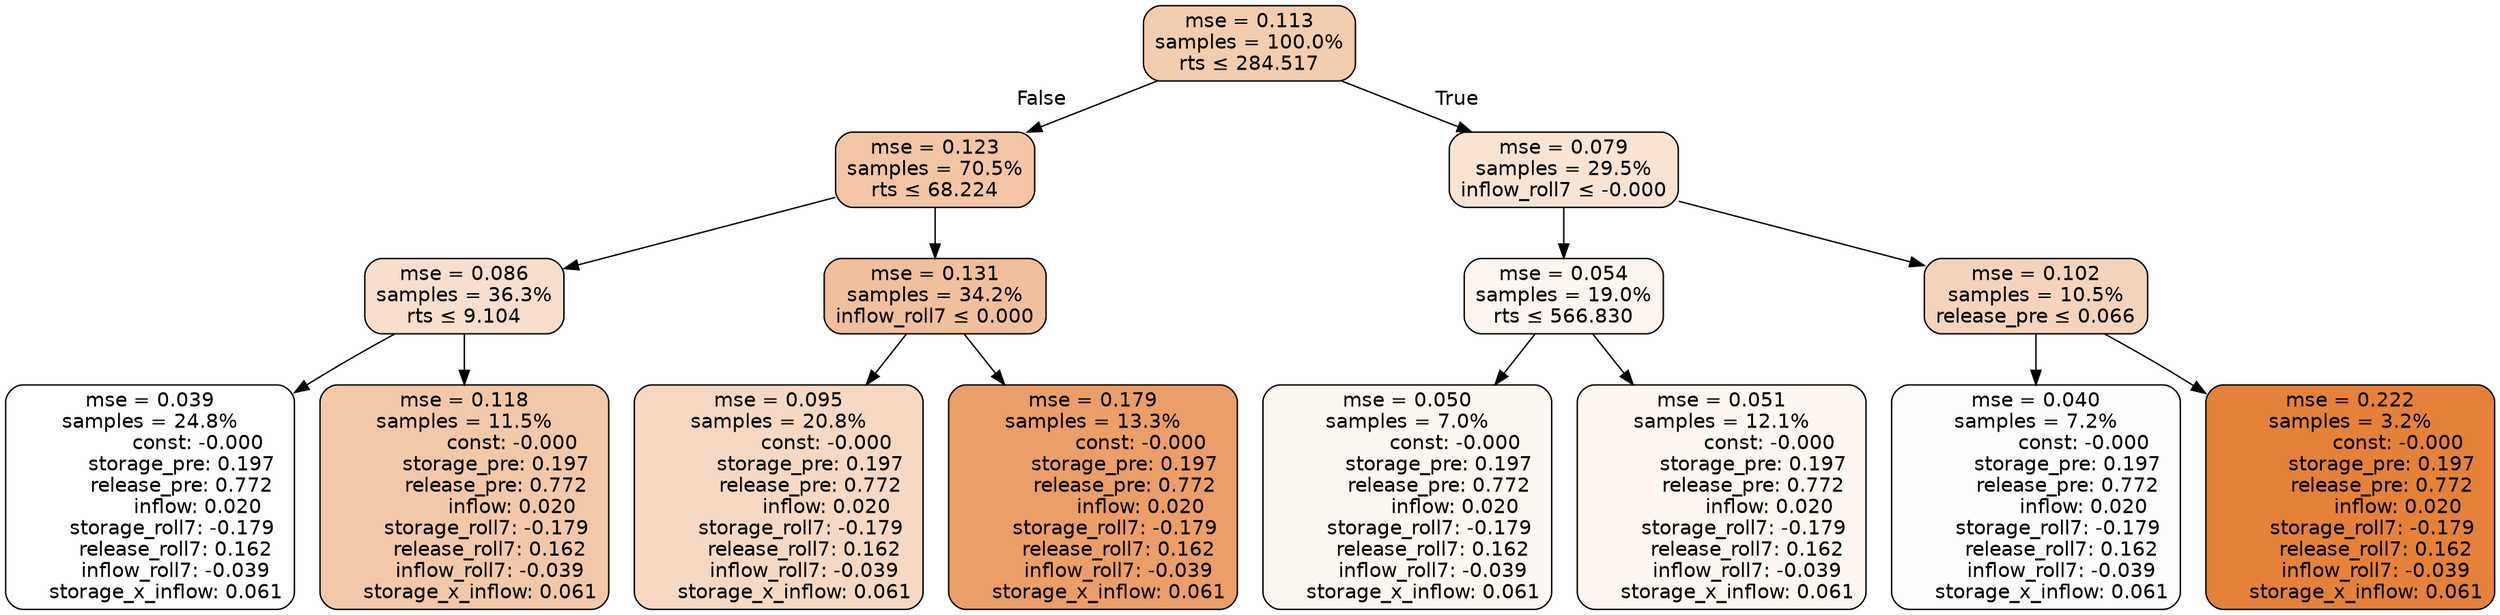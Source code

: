 digraph tree {
node [shape=rectangle, style="filled, rounded", color="black", fontname=helvetica] ;
edge [fontname=helvetica] ;
	"0" [label="mse = 0.113
samples = 100.0%
rts &le; 284.517", fillcolor="#f4ccae"]
	"1" [label="mse = 0.123
samples = 70.5%
rts &le; 68.224", fillcolor="#f3c5a4"]
	"2" [label="mse = 0.086
samples = 36.3%
rts &le; 9.104", fillcolor="#f8decc"]
	"3" [label="mse = 0.039
samples = 24.8%
               const: -0.000
          storage_pre: 0.197
          release_pre: 0.772
               inflow: 0.020
       storage_roll7: -0.179
        release_roll7: 0.162
        inflow_roll7: -0.039
     storage_x_inflow: 0.061", fillcolor="#ffffff"]
	"4" [label="mse = 0.118
samples = 11.5%
               const: -0.000
          storage_pre: 0.197
          release_pre: 0.772
               inflow: 0.020
       storage_roll7: -0.179
        release_roll7: 0.162
        inflow_roll7: -0.039
     storage_x_inflow: 0.061", fillcolor="#f3c8a9"]
	"5" [label="mse = 0.131
samples = 34.2%
inflow_roll7 &le; 0.000", fillcolor="#f1bf9b"]
	"6" [label="mse = 0.095
samples = 20.8%
               const: -0.000
          storage_pre: 0.197
          release_pre: 0.772
               inflow: 0.020
       storage_roll7: -0.179
        release_roll7: 0.162
        inflow_roll7: -0.039
     storage_x_inflow: 0.061", fillcolor="#f7d8c2"]
	"7" [label="mse = 0.179
samples = 13.3%
               const: -0.000
          storage_pre: 0.197
          release_pre: 0.772
               inflow: 0.020
       storage_roll7: -0.179
        release_roll7: 0.162
        inflow_roll7: -0.039
     storage_x_inflow: 0.061", fillcolor="#eb9e67"]
	"8" [label="mse = 0.079
samples = 29.5%
inflow_roll7 &le; -0.000", fillcolor="#f9e3d3"]
	"9" [label="mse = 0.054
samples = 19.0%
rts &le; 566.830", fillcolor="#fcf4ee"]
	"10" [label="mse = 0.050
samples = 7.0%
               const: -0.000
          storage_pre: 0.197
          release_pre: 0.772
               inflow: 0.020
       storage_roll7: -0.179
        release_roll7: 0.162
        inflow_roll7: -0.039
     storage_x_inflow: 0.061", fillcolor="#fdf7f2"]
	"11" [label="mse = 0.051
samples = 12.1%
               const: -0.000
          storage_pre: 0.197
          release_pre: 0.772
               inflow: 0.020
       storage_roll7: -0.179
        release_roll7: 0.162
        inflow_roll7: -0.039
     storage_x_inflow: 0.061", fillcolor="#fdf6f1"]
	"12" [label="mse = 0.102
samples = 10.5%
release_pre &le; 0.066", fillcolor="#f6d3bb"]
	"13" [label="mse = 0.040
samples = 7.2%
               const: -0.000
          storage_pre: 0.197
          release_pre: 0.772
               inflow: 0.020
       storage_roll7: -0.179
        release_roll7: 0.162
        inflow_roll7: -0.039
     storage_x_inflow: 0.061", fillcolor="#fefdfd"]
	"14" [label="mse = 0.222
samples = 3.2%
               const: -0.000
          storage_pre: 0.197
          release_pre: 0.772
               inflow: 0.020
       storage_roll7: -0.179
        release_roll7: 0.162
        inflow_roll7: -0.039
     storage_x_inflow: 0.061", fillcolor="#e58139"]

	"0" -> "1" [labeldistance=2.5, labelangle=45, headlabel="False"]
	"1" -> "2"
	"2" -> "3"
	"2" -> "4"
	"1" -> "5"
	"5" -> "6"
	"5" -> "7"
	"0" -> "8" [labeldistance=2.5, labelangle=-45, headlabel="True"]
	"8" -> "9"
	"9" -> "10"
	"9" -> "11"
	"8" -> "12"
	"12" -> "13"
	"12" -> "14"
}